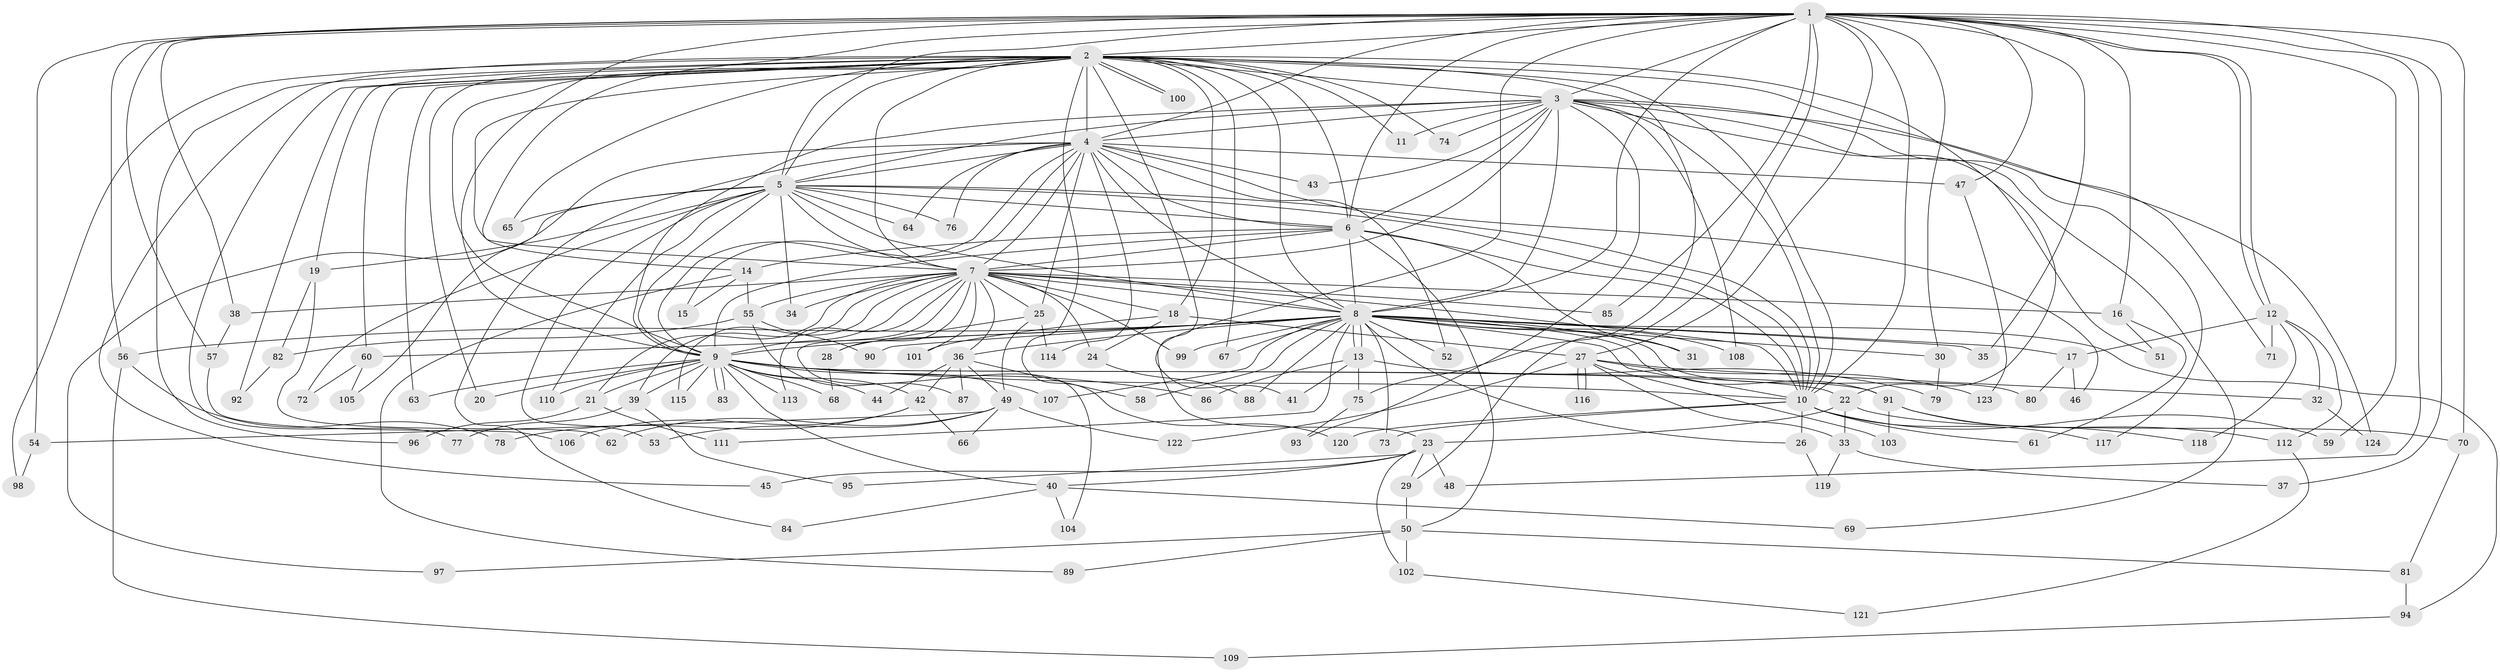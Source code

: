 // Generated by graph-tools (version 1.1) at 2025/11/02/27/25 16:11:01]
// undirected, 124 vertices, 273 edges
graph export_dot {
graph [start="1"]
  node [color=gray90,style=filled];
  1;
  2;
  3;
  4;
  5;
  6;
  7;
  8;
  9;
  10;
  11;
  12;
  13;
  14;
  15;
  16;
  17;
  18;
  19;
  20;
  21;
  22;
  23;
  24;
  25;
  26;
  27;
  28;
  29;
  30;
  31;
  32;
  33;
  34;
  35;
  36;
  37;
  38;
  39;
  40;
  41;
  42;
  43;
  44;
  45;
  46;
  47;
  48;
  49;
  50;
  51;
  52;
  53;
  54;
  55;
  56;
  57;
  58;
  59;
  60;
  61;
  62;
  63;
  64;
  65;
  66;
  67;
  68;
  69;
  70;
  71;
  72;
  73;
  74;
  75;
  76;
  77;
  78;
  79;
  80;
  81;
  82;
  83;
  84;
  85;
  86;
  87;
  88;
  89;
  90;
  91;
  92;
  93;
  94;
  95;
  96;
  97;
  98;
  99;
  100;
  101;
  102;
  103;
  104;
  105;
  106;
  107;
  108;
  109;
  110;
  111;
  112;
  113;
  114;
  115;
  116;
  117;
  118;
  119;
  120;
  121;
  122;
  123;
  124;
  1 -- 2;
  1 -- 3;
  1 -- 4;
  1 -- 5;
  1 -- 6;
  1 -- 7;
  1 -- 8;
  1 -- 9;
  1 -- 10;
  1 -- 12;
  1 -- 12;
  1 -- 16;
  1 -- 23;
  1 -- 27;
  1 -- 29;
  1 -- 30;
  1 -- 35;
  1 -- 37;
  1 -- 38;
  1 -- 47;
  1 -- 48;
  1 -- 54;
  1 -- 56;
  1 -- 57;
  1 -- 59;
  1 -- 70;
  1 -- 85;
  2 -- 3;
  2 -- 4;
  2 -- 5;
  2 -- 6;
  2 -- 7;
  2 -- 8;
  2 -- 9;
  2 -- 10;
  2 -- 11;
  2 -- 14;
  2 -- 18;
  2 -- 19;
  2 -- 20;
  2 -- 22;
  2 -- 41;
  2 -- 45;
  2 -- 60;
  2 -- 63;
  2 -- 65;
  2 -- 67;
  2 -- 71;
  2 -- 74;
  2 -- 75;
  2 -- 77;
  2 -- 92;
  2 -- 96;
  2 -- 98;
  2 -- 100;
  2 -- 100;
  2 -- 120;
  3 -- 4;
  3 -- 5;
  3 -- 6;
  3 -- 7;
  3 -- 8;
  3 -- 9;
  3 -- 10;
  3 -- 11;
  3 -- 43;
  3 -- 51;
  3 -- 69;
  3 -- 74;
  3 -- 93;
  3 -- 108;
  3 -- 117;
  3 -- 124;
  4 -- 5;
  4 -- 6;
  4 -- 7;
  4 -- 8;
  4 -- 9;
  4 -- 10;
  4 -- 15;
  4 -- 25;
  4 -- 43;
  4 -- 47;
  4 -- 52;
  4 -- 64;
  4 -- 76;
  4 -- 84;
  4 -- 105;
  4 -- 114;
  5 -- 6;
  5 -- 7;
  5 -- 8;
  5 -- 9;
  5 -- 10;
  5 -- 19;
  5 -- 34;
  5 -- 46;
  5 -- 53;
  5 -- 64;
  5 -- 65;
  5 -- 72;
  5 -- 76;
  5 -- 97;
  5 -- 110;
  6 -- 7;
  6 -- 8;
  6 -- 9;
  6 -- 10;
  6 -- 14;
  6 -- 31;
  6 -- 50;
  7 -- 8;
  7 -- 9;
  7 -- 10;
  7 -- 16;
  7 -- 18;
  7 -- 21;
  7 -- 24;
  7 -- 25;
  7 -- 28;
  7 -- 34;
  7 -- 36;
  7 -- 38;
  7 -- 39;
  7 -- 55;
  7 -- 85;
  7 -- 99;
  7 -- 101;
  7 -- 104;
  7 -- 113;
  7 -- 115;
  8 -- 9;
  8 -- 10;
  8 -- 13;
  8 -- 13;
  8 -- 17;
  8 -- 26;
  8 -- 30;
  8 -- 31;
  8 -- 35;
  8 -- 36;
  8 -- 52;
  8 -- 56;
  8 -- 58;
  8 -- 60;
  8 -- 67;
  8 -- 73;
  8 -- 80;
  8 -- 88;
  8 -- 90;
  8 -- 91;
  8 -- 94;
  8 -- 99;
  8 -- 107;
  8 -- 108;
  8 -- 111;
  9 -- 10;
  9 -- 20;
  9 -- 21;
  9 -- 22;
  9 -- 39;
  9 -- 40;
  9 -- 42;
  9 -- 44;
  9 -- 63;
  9 -- 68;
  9 -- 83;
  9 -- 83;
  9 -- 86;
  9 -- 91;
  9 -- 107;
  9 -- 110;
  9 -- 113;
  9 -- 115;
  10 -- 26;
  10 -- 59;
  10 -- 61;
  10 -- 73;
  10 -- 117;
  10 -- 120;
  12 -- 17;
  12 -- 32;
  12 -- 71;
  12 -- 112;
  12 -- 118;
  13 -- 41;
  13 -- 75;
  13 -- 79;
  13 -- 86;
  14 -- 15;
  14 -- 55;
  14 -- 89;
  16 -- 51;
  16 -- 61;
  17 -- 46;
  17 -- 80;
  18 -- 24;
  18 -- 27;
  18 -- 101;
  19 -- 62;
  19 -- 82;
  21 -- 96;
  21 -- 111;
  22 -- 23;
  22 -- 33;
  22 -- 70;
  23 -- 29;
  23 -- 40;
  23 -- 45;
  23 -- 48;
  23 -- 95;
  23 -- 102;
  24 -- 88;
  25 -- 28;
  25 -- 49;
  25 -- 114;
  26 -- 119;
  27 -- 32;
  27 -- 33;
  27 -- 103;
  27 -- 116;
  27 -- 116;
  27 -- 122;
  27 -- 123;
  28 -- 68;
  29 -- 50;
  30 -- 79;
  32 -- 124;
  33 -- 37;
  33 -- 119;
  36 -- 42;
  36 -- 44;
  36 -- 49;
  36 -- 58;
  36 -- 87;
  38 -- 57;
  39 -- 77;
  39 -- 95;
  40 -- 69;
  40 -- 84;
  40 -- 104;
  42 -- 66;
  42 -- 78;
  42 -- 106;
  47 -- 123;
  49 -- 53;
  49 -- 54;
  49 -- 62;
  49 -- 66;
  49 -- 122;
  50 -- 81;
  50 -- 89;
  50 -- 97;
  50 -- 102;
  54 -- 98;
  55 -- 82;
  55 -- 87;
  55 -- 90;
  56 -- 78;
  56 -- 109;
  57 -- 106;
  60 -- 72;
  60 -- 105;
  70 -- 81;
  75 -- 93;
  81 -- 94;
  82 -- 92;
  91 -- 103;
  91 -- 112;
  91 -- 118;
  94 -- 109;
  102 -- 121;
  112 -- 121;
}
